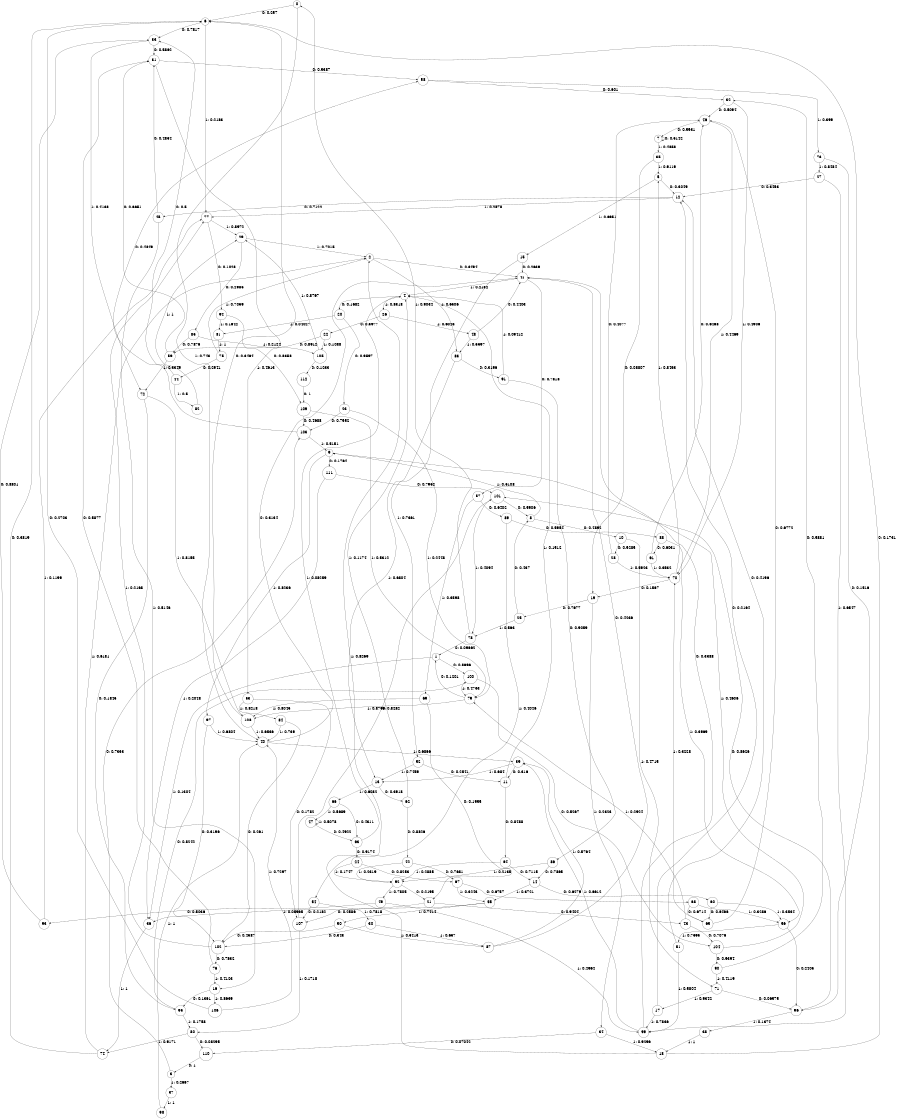 digraph "ch35faceL9" {
size = "6,8.5";
ratio = "fill";
node [shape = circle];
node [fontsize = 24];
edge [fontsize = 24];
0 -> 6 [label = "0: 0.257    "];
0 -> 40 [label = "1: 0.743    "];
1 -> 100 [label = "0: 0.8696   "];
1 -> 36 [label = "1: 0.1304   "];
2 -> 41 [label = "0: 0.3494   "];
2 -> 83 [label = "1: 0.6506   "];
3 -> 103 [label = "0: 0.7333   "];
3 -> 37 [label = "1: 0.2667   "];
4 -> 20 [label = "0: 0.1682   "];
4 -> 26 [label = "1: 0.8318   "];
5 -> 12 [label = "0: 0.3049   "];
5 -> 15 [label = "1: 0.6951   "];
6 -> 33 [label = "0: 0.7817   "];
6 -> 77 [label = "1: 0.2183   "];
7 -> 7 [label = "0: 0.5142   "];
7 -> 35 [label = "1: 0.4858   "];
8 -> 10 [label = "0: 0.4892   "];
8 -> 9 [label = "1: 0.5108   "];
9 -> 111 [label = "0: 0.1764   "];
9 -> 97 [label = "1: 0.8236   "];
10 -> 28 [label = "0: 0.5285   "];
10 -> 71 [label = "1: 0.4715   "];
11 -> 64 [label = "0: 0.8488   "];
11 -> 4 [label = "1: 0.1512   "];
12 -> 45 [label = "0: 0.7122   "];
12 -> 77 [label = "1: 0.2878   "];
13 -> 62 [label = "0: 0.3918   "];
13 -> 66 [label = "1: 0.6082   "];
14 -> 60 [label = "0: 0.6279   "];
14 -> 55 [label = "1: 0.3721   "];
15 -> 41 [label = "0: 0.2639   "];
15 -> 52 [label = "1: 0.7361   "];
16 -> 95 [label = "0: 0.1361   "];
16 -> 106 [label = "1: 0.8639   "];
17 -> 12 [label = "0: 0.2164   "];
17 -> 99 [label = "1: 0.7836   "];
18 -> 6 [label = "0: 0.1731   "];
18 -> 2 [label = "1: 0.8269   "];
19 -> 25 [label = "0: 0.7677   "];
19 -> 34 [label = "1: 0.2323   "];
20 -> 23 [label = "0: 0.9597   "];
20 -> 81 [label = "1: 0.04027  "];
21 -> 43 [label = "0: 0.9404   "];
21 -> 36 [label = "1: 0.05965  "];
22 -> 59 [label = "0: 0.8912   "];
22 -> 105 [label = "1: 0.1088   "];
23 -> 103 [label = "0: 0.7552   "];
23 -> 79 [label = "1: 0.2448   "];
24 -> 67 [label = "0: 0.8253   "];
24 -> 92 [label = "1: 0.1747   "];
25 -> 8 [label = "0: 0.437    "];
25 -> 78 [label = "1: 0.563    "];
26 -> 22 [label = "0: 0.3977   "];
26 -> 48 [label = "1: 0.6023   "];
27 -> 12 [label = "0: 0.3453   "];
27 -> 99 [label = "1: 0.6547   "];
28 -> 46 [label = "0: 0.4077   "];
28 -> 70 [label = "1: 0.5923   "];
29 -> 85 [label = "0: 0.2985   "];
29 -> 2 [label = "1: 0.7015   "];
30 -> 102 [label = "0: 0.343    "];
30 -> 87 [label = "1: 0.657    "];
31 -> 58 [label = "0: 0.5387   "];
31 -> 53 [label = "1: 0.4613   "];
32 -> 46 [label = "0: 0.5094   "];
32 -> 70 [label = "1: 0.4906   "];
33 -> 31 [label = "0: 0.5862   "];
33 -> 72 [label = "1: 0.4138   "];
34 -> 110 [label = "0: 0.07042  "];
34 -> 18 [label = "1: 0.9296   "];
35 -> 19 [label = "0: 0.08807  "];
35 -> 5 [label = "1: 0.9119   "];
36 -> 74 [label = "1: 1        "];
37 -> 98 [label = "1: 1        "];
38 -> 18 [label = "1: 1        "];
39 -> 11 [label = "0: 0.316    "];
39 -> 13 [label = "1: 0.684    "];
40 -> 41 [label = "0: 0.3134   "];
40 -> 39 [label = "1: 0.6866   "];
41 -> 57 [label = "0: 0.7818   "];
41 -> 4 [label = "1: 0.2182   "];
42 -> 67 [label = "0: 0.7681   "];
42 -> 92 [label = "1: 0.2319   "];
43 -> 104 [label = "0: 0.7076   "];
43 -> 79 [label = "1: 0.2924   "];
44 -> 33 [label = "0: 0.5      "];
44 -> 82 [label = "1: 0.5      "];
45 -> 31 [label = "0: 0.4854   "];
45 -> 16 [label = "1: 0.5146   "];
46 -> 7 [label = "0: 0.5531   "];
46 -> 70 [label = "1: 0.4469   "];
47 -> 63 [label = "0: 0.4922   "];
47 -> 47 [label = "1: 0.5078   "];
48 -> 41 [label = "0: 0.4403   "];
48 -> 83 [label = "1: 0.5597   "];
49 -> 93 [label = "0: 0.5036   "];
49 -> 99 [label = "1: 0.4964   "];
50 -> 102 [label = "0: 0.4587   "];
50 -> 87 [label = "1: 0.5413   "];
51 -> 12 [label = "0: 0.4196   "];
51 -> 99 [label = "1: 0.5804   "];
52 -> 11 [label = "0: 0.2541   "];
52 -> 13 [label = "1: 0.7459   "];
53 -> 107 [label = "0: 0.1782   "];
53 -> 84 [label = "1: 0.8218   "];
54 -> 107 [label = "0: 0.2182   "];
54 -> 30 [label = "1: 0.7818   "];
55 -> 107 [label = "0: 0.2586   "];
55 -> 50 [label = "1: 0.7414   "];
56 -> 96 [label = "0: 0.2405   "];
56 -> 51 [label = "1: 0.7595   "];
57 -> 89 [label = "0: 0.6402   "];
57 -> 69 [label = "1: 0.3598   "];
58 -> 32 [label = "0: 0.601    "];
58 -> 73 [label = "1: 0.399    "];
59 -> 31 [label = "0: 0.6651   "];
59 -> 72 [label = "1: 0.3349   "];
60 -> 65 [label = "0: 0.6466   "];
60 -> 56 [label = "1: 0.3534   "];
61 -> 46 [label = "0: 0.6468   "];
61 -> 70 [label = "1: 0.3532   "];
62 -> 42 [label = "0: 0.8826   "];
62 -> 4 [label = "1: 0.1174   "];
63 -> 24 [label = "0: 0.9174   "];
63 -> 4 [label = "1: 0.08259  "];
64 -> 14 [label = "0: 0.7115   "];
64 -> 92 [label = "1: 0.2885   "];
65 -> 46 [label = "0: 0.6772   "];
65 -> 70 [label = "1: 0.3228   "];
66 -> 63 [label = "0: 0.4311   "];
66 -> 47 [label = "1: 0.5689   "];
67 -> 68 [label = "0: 0.6757   "];
67 -> 55 [label = "1: 0.3243   "];
68 -> 65 [label = "0: 0.6714   "];
68 -> 56 [label = "1: 0.3286   "];
69 -> 21 [label = "0: 0.1955   "];
69 -> 108 [label = "1: 0.8045   "];
70 -> 19 [label = "0: 0.1567   "];
70 -> 5 [label = "1: 0.8433   "];
71 -> 96 [label = "0: 0.06575  "];
71 -> 17 [label = "1: 0.9342   "];
72 -> 95 [label = "0: 0.1845   "];
72 -> 108 [label = "1: 0.8155   "];
73 -> 96 [label = "0: 0.1516   "];
73 -> 27 [label = "1: 0.8484   "];
74 -> 6 [label = "0: 0.3819   "];
74 -> 2 [label = "1: 0.6181   "];
75 -> 44 [label = "0: 0.2941   "];
75 -> 2 [label = "1: 0.7059   "];
76 -> 31 [label = "0: 0.5877   "];
76 -> 16 [label = "1: 0.4123   "];
77 -> 94 [label = "0: 0.1028   "];
77 -> 29 [label = "1: 0.8972   "];
78 -> 1 [label = "0: 0.09662  "];
78 -> 0 [label = "1: 0.9034   "];
79 -> 1 [label = "0: 0.1201   "];
79 -> 108 [label = "1: 0.8799   "];
80 -> 110 [label = "0: 0.08295  "];
80 -> 74 [label = "1: 0.9171   "];
81 -> 75 [label = "1: 1        "];
82 -> 29 [label = "1: 1        "];
83 -> 91 [label = "0: 0.3196   "];
83 -> 13 [label = "1: 0.6804   "];
84 -> 102 [label = "0: 0.261    "];
84 -> 40 [label = "1: 0.739    "];
85 -> 59 [label = "0: 0.7876   "];
85 -> 105 [label = "1: 0.2124   "];
86 -> 14 [label = "0: 0.7865   "];
86 -> 92 [label = "1: 0.2135   "];
87 -> 41 [label = "0: 0.4236   "];
87 -> 39 [label = "1: 0.5764   "];
88 -> 61 [label = "0: 0.6031   "];
88 -> 56 [label = "1: 0.3969   "];
89 -> 88 [label = "0: 0.5954   "];
89 -> 54 [label = "1: 0.4046   "];
90 -> 32 [label = "0: 0.5881   "];
90 -> 71 [label = "1: 0.4119   "];
91 -> 86 [label = "0: 0.9059   "];
91 -> 4 [label = "1: 0.09412  "];
92 -> 21 [label = "0: 0.2195   "];
92 -> 49 [label = "1: 0.7805   "];
93 -> 33 [label = "0: 0.8801   "];
93 -> 77 [label = "1: 0.1199   "];
94 -> 109 [label = "0: 0.8358   "];
94 -> 81 [label = "1: 0.1642   "];
95 -> 100 [label = "0: 0.8242   "];
95 -> 80 [label = "1: 0.1758   "];
96 -> 101 [label = "0: 0.8626   "];
96 -> 38 [label = "1: 0.1374   "];
97 -> 102 [label = "0: 0.3196   "];
97 -> 40 [label = "1: 0.6804   "];
98 -> 40 [label = "1: 1        "];
99 -> 41 [label = "0: 0.3388   "];
99 -> 39 [label = "1: 0.6612   "];
100 -> 104 [label = "0: 0.5267   "];
100 -> 79 [label = "1: 0.4733   "];
101 -> 8 [label = "0: 0.5906   "];
101 -> 78 [label = "1: 0.4094   "];
102 -> 76 [label = "0: 0.7832   "];
102 -> 77 [label = "1: 0.2168   "];
103 -> 58 [label = "0: 0.4849   "];
103 -> 9 [label = "1: 0.5151   "];
104 -> 90 [label = "0: 0.5394   "];
104 -> 9 [label = "1: 0.4606   "];
105 -> 112 [label = "0: 0.1233   "];
105 -> 29 [label = "1: 0.8767   "];
106 -> 6 [label = "0: 0.2703   "];
106 -> 40 [label = "1: 0.7297   "];
107 -> 101 [label = "0: 0.8282   "];
107 -> 80 [label = "1: 0.1718   "];
108 -> 6 [label = "0: 0.3464   "];
108 -> 40 [label = "1: 0.6536   "];
109 -> 103 [label = "0: 0.4688   "];
109 -> 79 [label = "1: 0.5312   "];
110 -> 3 [label = "0: 1        "];
111 -> 101 [label = "0: 0.7952   "];
111 -> 36 [label = "1: 0.2048   "];
112 -> 109 [label = "0: 1        "];
}